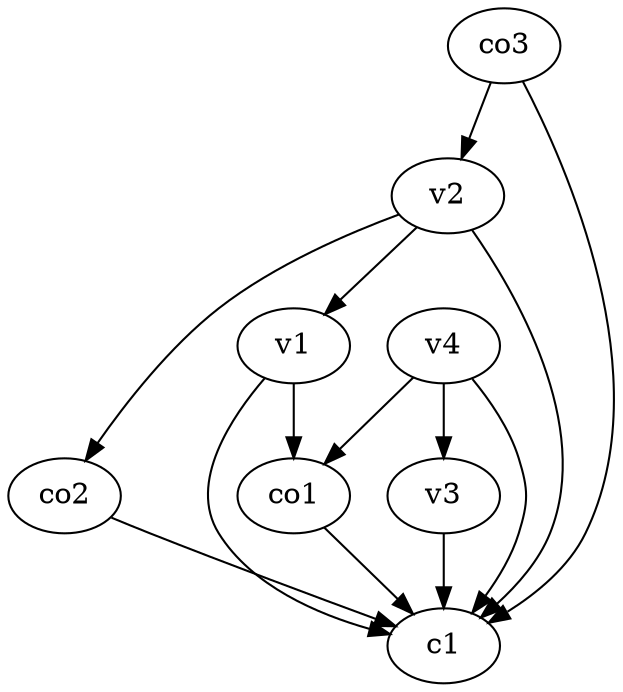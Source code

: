 strict digraph  {
c1;
v1;
v2;
v3;
v4;
co1;
co2;
co3;
v1 -> c1  [weight=1];
v1 -> co1  [weight=1];
v2 -> c1  [weight=1];
v2 -> co2  [weight=1];
v2 -> v1  [weight=1];
v3 -> c1  [weight=1];
v4 -> c1  [weight=1];
v4 -> co1  [weight=1];
v4 -> v3  [weight=1];
co1 -> c1  [weight=1];
co2 -> c1  [weight=1];
co3 -> c1  [weight=1];
co3 -> v2  [weight=1];
}
